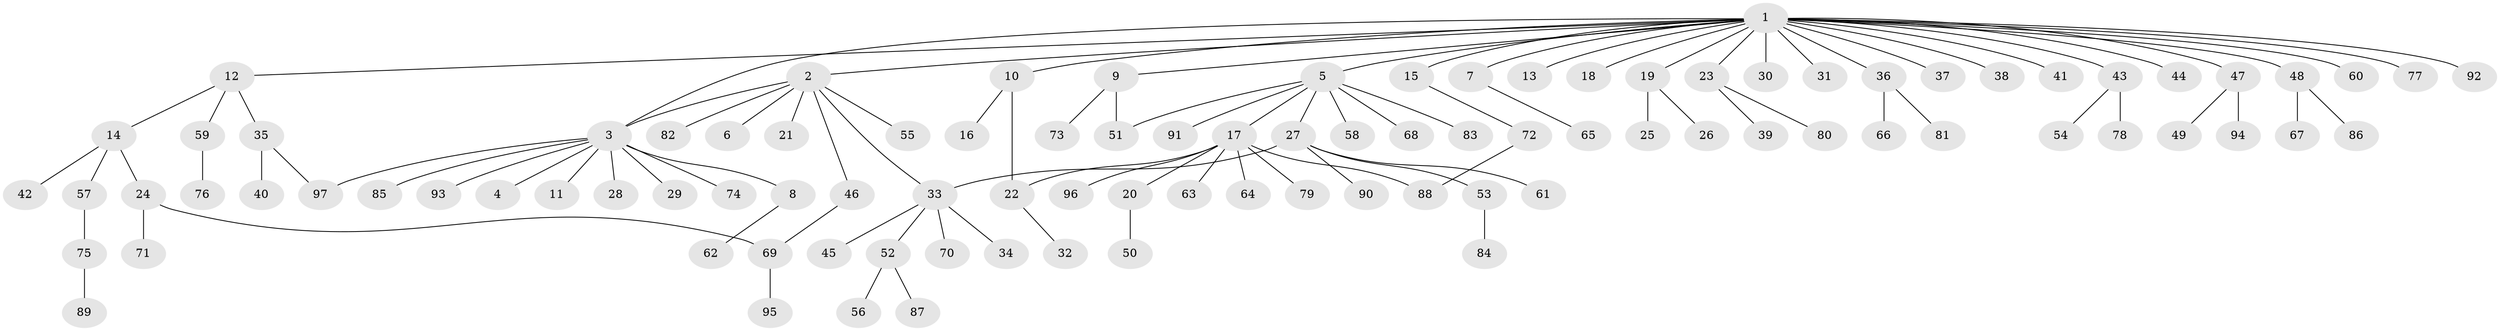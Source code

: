 // coarse degree distribution, {25: 0.02631578947368421, 8: 0.02631578947368421, 4: 0.05263157894736842, 1: 0.6578947368421053, 6: 0.02631578947368421, 2: 0.21052631578947367}
// Generated by graph-tools (version 1.1) at 2025/18/03/04/25 18:18:01]
// undirected, 97 vertices, 103 edges
graph export_dot {
graph [start="1"]
  node [color=gray90,style=filled];
  1;
  2;
  3;
  4;
  5;
  6;
  7;
  8;
  9;
  10;
  11;
  12;
  13;
  14;
  15;
  16;
  17;
  18;
  19;
  20;
  21;
  22;
  23;
  24;
  25;
  26;
  27;
  28;
  29;
  30;
  31;
  32;
  33;
  34;
  35;
  36;
  37;
  38;
  39;
  40;
  41;
  42;
  43;
  44;
  45;
  46;
  47;
  48;
  49;
  50;
  51;
  52;
  53;
  54;
  55;
  56;
  57;
  58;
  59;
  60;
  61;
  62;
  63;
  64;
  65;
  66;
  67;
  68;
  69;
  70;
  71;
  72;
  73;
  74;
  75;
  76;
  77;
  78;
  79;
  80;
  81;
  82;
  83;
  84;
  85;
  86;
  87;
  88;
  89;
  90;
  91;
  92;
  93;
  94;
  95;
  96;
  97;
  1 -- 2;
  1 -- 3;
  1 -- 5;
  1 -- 7;
  1 -- 9;
  1 -- 10;
  1 -- 12;
  1 -- 13;
  1 -- 15;
  1 -- 18;
  1 -- 19;
  1 -- 23;
  1 -- 30;
  1 -- 31;
  1 -- 36;
  1 -- 37;
  1 -- 38;
  1 -- 41;
  1 -- 43;
  1 -- 44;
  1 -- 47;
  1 -- 48;
  1 -- 60;
  1 -- 77;
  1 -- 92;
  2 -- 3;
  2 -- 6;
  2 -- 21;
  2 -- 33;
  2 -- 46;
  2 -- 55;
  2 -- 82;
  3 -- 4;
  3 -- 8;
  3 -- 11;
  3 -- 28;
  3 -- 29;
  3 -- 74;
  3 -- 85;
  3 -- 93;
  3 -- 97;
  5 -- 17;
  5 -- 27;
  5 -- 51;
  5 -- 58;
  5 -- 68;
  5 -- 83;
  5 -- 91;
  7 -- 65;
  8 -- 62;
  9 -- 51;
  9 -- 73;
  10 -- 16;
  10 -- 22;
  12 -- 14;
  12 -- 35;
  12 -- 59;
  14 -- 24;
  14 -- 42;
  14 -- 57;
  15 -- 72;
  17 -- 20;
  17 -- 22;
  17 -- 63;
  17 -- 64;
  17 -- 79;
  17 -- 88;
  17 -- 96;
  19 -- 25;
  19 -- 26;
  20 -- 50;
  22 -- 32;
  23 -- 39;
  23 -- 80;
  24 -- 69;
  24 -- 71;
  27 -- 33;
  27 -- 53;
  27 -- 61;
  27 -- 90;
  33 -- 34;
  33 -- 45;
  33 -- 52;
  33 -- 70;
  35 -- 40;
  35 -- 97;
  36 -- 66;
  36 -- 81;
  43 -- 54;
  43 -- 78;
  46 -- 69;
  47 -- 49;
  47 -- 94;
  48 -- 67;
  48 -- 86;
  52 -- 56;
  52 -- 87;
  53 -- 84;
  57 -- 75;
  59 -- 76;
  69 -- 95;
  72 -- 88;
  75 -- 89;
}
